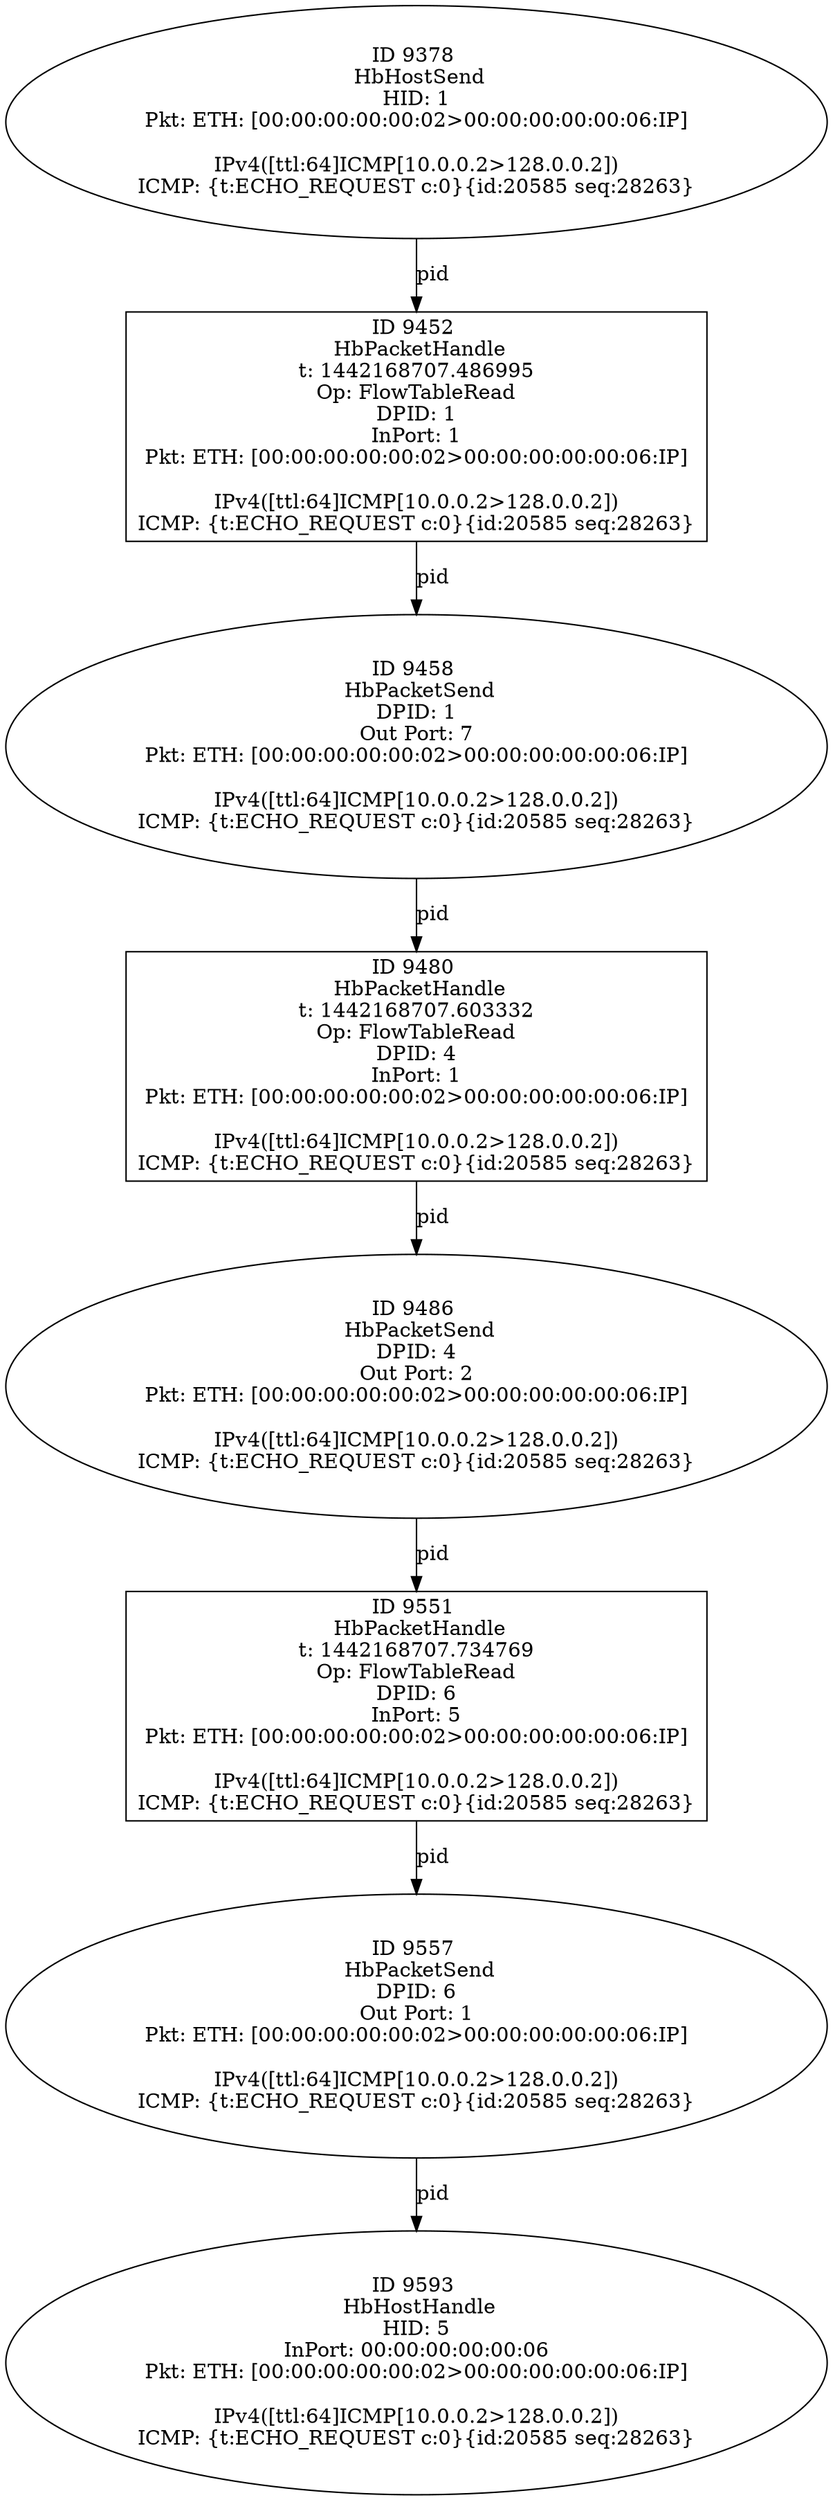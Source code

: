strict digraph G {
9378 [shape=oval, event=<hb_events.HbHostSend object at 0x108c95810>, label="ID 9378 
 HbHostSend
HID: 1
Pkt: ETH: [00:00:00:00:00:02>00:00:00:00:00:06:IP]

IPv4([ttl:64]ICMP[10.0.0.2>128.0.0.2])
ICMP: {t:ECHO_REQUEST c:0}{id:20585 seq:28263}"];
9480 [shape=box, event=<hb_events.HbPacketHandle object at 0x108cf2390>, label="ID 9480 
 HbPacketHandle
t: 1442168707.603332
Op: FlowTableRead
DPID: 4
InPort: 1
Pkt: ETH: [00:00:00:00:00:02>00:00:00:00:00:06:IP]

IPv4([ttl:64]ICMP[10.0.0.2>128.0.0.2])
ICMP: {t:ECHO_REQUEST c:0}{id:20585 seq:28263}"];
9452 [shape=box, event=<hb_events.HbPacketHandle object at 0x108ceb0d0>, label="ID 9452 
 HbPacketHandle
t: 1442168707.486995
Op: FlowTableRead
DPID: 1
InPort: 1
Pkt: ETH: [00:00:00:00:00:02>00:00:00:00:00:06:IP]

IPv4([ttl:64]ICMP[10.0.0.2>128.0.0.2])
ICMP: {t:ECHO_REQUEST c:0}{id:20585 seq:28263}"];
9486 [shape=oval, event=<hb_events.HbPacketSend object at 0x108cf2850>, label="ID 9486 
 HbPacketSend
DPID: 4
Out Port: 2
Pkt: ETH: [00:00:00:00:00:02>00:00:00:00:00:06:IP]

IPv4([ttl:64]ICMP[10.0.0.2>128.0.0.2])
ICMP: {t:ECHO_REQUEST c:0}{id:20585 seq:28263}"];
9551 [shape=box, event=<hb_events.HbPacketHandle object at 0x108d26d50>, label="ID 9551 
 HbPacketHandle
t: 1442168707.734769
Op: FlowTableRead
DPID: 6
InPort: 5
Pkt: ETH: [00:00:00:00:00:02>00:00:00:00:00:06:IP]

IPv4([ttl:64]ICMP[10.0.0.2>128.0.0.2])
ICMP: {t:ECHO_REQUEST c:0}{id:20585 seq:28263}"];
9458 [shape=oval, event=<hb_events.HbPacketSend object at 0x108ce3fd0>, label="ID 9458 
 HbPacketSend
DPID: 1
Out Port: 7
Pkt: ETH: [00:00:00:00:00:02>00:00:00:00:00:06:IP]

IPv4([ttl:64]ICMP[10.0.0.2>128.0.0.2])
ICMP: {t:ECHO_REQUEST c:0}{id:20585 seq:28263}"];
9557 [shape=oval, event=<hb_events.HbPacketSend object at 0x108d2d190>, label="ID 9557 
 HbPacketSend
DPID: 6
Out Port: 1
Pkt: ETH: [00:00:00:00:00:02>00:00:00:00:00:06:IP]

IPv4([ttl:64]ICMP[10.0.0.2>128.0.0.2])
ICMP: {t:ECHO_REQUEST c:0}{id:20585 seq:28263}"];
9593 [shape=oval, event=<hb_events.HbHostHandle object at 0x108d49a10>, label="ID 9593 
 HbHostHandle
HID: 5
InPort: 00:00:00:00:00:06
Pkt: ETH: [00:00:00:00:00:02>00:00:00:00:00:06:IP]

IPv4([ttl:64]ICMP[10.0.0.2>128.0.0.2])
ICMP: {t:ECHO_REQUEST c:0}{id:20585 seq:28263}"];
9378 -> 9452  [rel=pid, label=pid];
9480 -> 9486  [rel=pid, label=pid];
9452 -> 9458  [rel=pid, label=pid];
9486 -> 9551  [rel=pid, label=pid];
9551 -> 9557  [rel=pid, label=pid];
9458 -> 9480  [rel=pid, label=pid];
9557 -> 9593  [rel=pid, label=pid];
}
